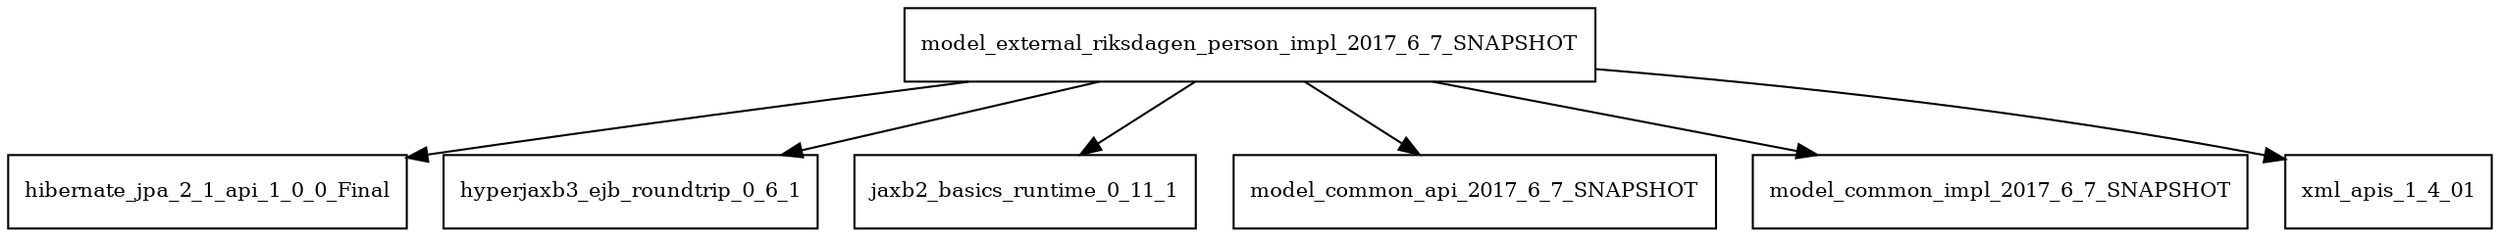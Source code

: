 digraph model_external_riksdagen_person_impl_2017_6_7_SNAPSHOT_dependencies {
  node [shape = box, fontsize=10.0];
  model_external_riksdagen_person_impl_2017_6_7_SNAPSHOT -> hibernate_jpa_2_1_api_1_0_0_Final;
  model_external_riksdagen_person_impl_2017_6_7_SNAPSHOT -> hyperjaxb3_ejb_roundtrip_0_6_1;
  model_external_riksdagen_person_impl_2017_6_7_SNAPSHOT -> jaxb2_basics_runtime_0_11_1;
  model_external_riksdagen_person_impl_2017_6_7_SNAPSHOT -> model_common_api_2017_6_7_SNAPSHOT;
  model_external_riksdagen_person_impl_2017_6_7_SNAPSHOT -> model_common_impl_2017_6_7_SNAPSHOT;
  model_external_riksdagen_person_impl_2017_6_7_SNAPSHOT -> xml_apis_1_4_01;
}
